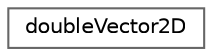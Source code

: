 digraph "Graphical Class Hierarchy"
{
 // LATEX_PDF_SIZE
  bgcolor="transparent";
  edge [fontname=Helvetica,fontsize=10,labelfontname=Helvetica,labelfontsize=10];
  node [fontname=Helvetica,fontsize=10,shape=box,height=0.2,width=0.4];
  rankdir="LR";
  Node0 [id="Node000000",label="doubleVector2D",height=0.2,width=0.4,color="grey40", fillcolor="white", style="filled",URL="$classFoam_1_1doubleVector2D.html",tooltip="A Vector2D of values with double precision."];
}
